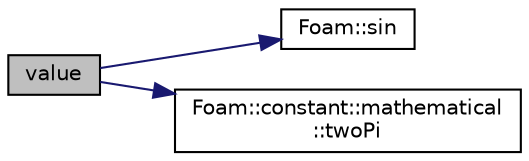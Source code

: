 digraph "value"
{
  bgcolor="transparent";
  edge [fontname="Helvetica",fontsize="10",labelfontname="Helvetica",labelfontsize="10"];
  node [fontname="Helvetica",fontsize="10",shape=record];
  rankdir="LR";
  Node1 [label="value",height=0.2,width=0.4,color="black", fillcolor="grey75", style="filled", fontcolor="black"];
  Node1 -> Node2 [color="midnightblue",fontsize="10",style="solid",fontname="Helvetica"];
  Node2 [label="Foam::sin",height=0.2,width=0.4,color="black",URL="$a10936.html#a4517d680df5510934705011b30dcefa6"];
  Node1 -> Node3 [color="midnightblue",fontsize="10",style="solid",fontname="Helvetica"];
  Node3 [label="Foam::constant::mathematical\l::twoPi",height=0.2,width=0.4,color="black",URL="$a10948.html#a7574b446d33e802339e1708574670c00"];
}

